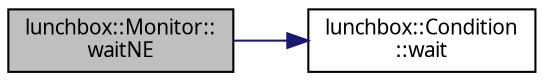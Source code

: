 digraph "lunchbox::Monitor::waitNE"
{
  edge [fontname="Sans",fontsize="10",labelfontname="Sans",labelfontsize="10"];
  node [fontname="Sans",fontsize="10",shape=record];
  rankdir="LR";
  Node1 [label="lunchbox::Monitor::\lwaitNE",height=0.2,width=0.4,color="black", fillcolor="grey75", style="filled" fontcolor="black"];
  Node1 -> Node2 [color="midnightblue",fontsize="10",style="solid",fontname="Sans"];
  Node2 [label="lunchbox::Condition\l::wait",height=0.2,width=0.4,color="black", fillcolor="white", style="filled",URL="$classlunchbox_1_1_condition.html#a17fbae1cce7a00da055818943a4ea3a1",tooltip="Atomically unlock the mutex, wait for a signal and relock the mutex. "];
}
